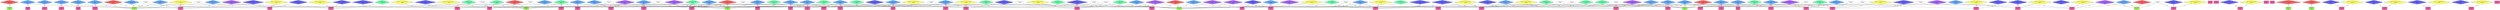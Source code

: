 graph "graphics"{
0 [label="*professor\nperson40\n>0<", shape=box,style=filled,fillcolor="#aaff66"]
1 [label="*professor\nperson279\n>1<", shape=box,style=filled,fillcolor="#aaff66"]
2 [label="*professor\nperson394\n>2<", shape=box,style=filled,fillcolor="#aaff66"]
3 [label="*student\nperson38\n>3<", shape=box,style=filled,fillcolor="#ff66aa"]
4 [label="*student\nperson261\n>4<", shape=box,style=filled,fillcolor="#ff66aa"]
5 [label="*student\nperson149\n>5<", shape=box,style=filled,fillcolor="#ff66aa"]
6 [label="*student\nperson306\n>6<", shape=box,style=filled,fillcolor="#ff66aa"]
7 [label="*student\nperson410\n>7<", shape=box,style=filled,fillcolor="#ff66aa"]
8 [label="*student\nperson157\n>8<", shape=box,style=filled,fillcolor="#ff66aa"]
9 [label="*student\nperson200\n>9<", shape=box,style=filled,fillcolor="#ff66aa"]
10 [label="*student\nperson404\n>10<", shape=box,style=filled,fillcolor="#ff66aa"]
11 [label="*student\nperson122\n>11<", shape=box,style=filled,fillcolor="#ff66aa"]
12 [label="*student\nperson322\n>12<", shape=box,style=filled,fillcolor="#ff66aa"]
13 [label="*student\nperson131\n>13<", shape=box,style=filled,fillcolor="#ff66aa"]
14 [label="*student\nperson85\n>14<", shape=box,style=filled,fillcolor="#ff66aa"]
15 [label="*professor\nperson342\n>15<", shape=box,style=filled,fillcolor="#aaff66"]
16 [label="*professor\nperson111\n>16<", shape=box,style=filled,fillcolor="#aaff66"]
17 [label="*professor\nperson115\n>17<", shape=box,style=filled,fillcolor="#aaff66"]
18 [label="*professor\nperson351\n>18<", shape=box,style=filled,fillcolor="#aaff66"]
19 [label="*professor\nperson72\n>19<", shape=box,style=filled,fillcolor="#aaff66"]
20 [label="*professor\nperson393\n>20<", shape=box,style=filled,fillcolor="#aaff66"]
21 [label="*student\nperson241\n>21<", shape=box,style=filled,fillcolor="#ff66aa"]
22 [label="*student\nperson217\n>22<", shape=box,style=filled,fillcolor="#ff66aa"]
23 [label="*student\nperson270\n>23<", shape=box,style=filled,fillcolor="#ff66aa"]
24 [label="*student\nperson206\n>24<", shape=box,style=filled,fillcolor="#ff66aa"]
25 [label="*student\nperson81\n>25<", shape=box,style=filled,fillcolor="#ff66aa"]
26 [label="*student\nperson228\n>26<", shape=box,style=filled,fillcolor="#ff66aa"]
27 [label="*student\nperson51\n>27<", shape=box,style=filled,fillcolor="#ff66aa"]
28 [label="*student\nperson41\n>28<", shape=box,style=filled,fillcolor="#ff66aa"]
29 [label="*student\nperson163\n>29<", shape=box,style=filled,fillcolor="#ff66aa"]
30 [label="*student\nperson435\n>30<", shape=box,style=filled,fillcolor="#ff66aa"]
31 [label="*student\nperson363\n>31<", shape=box,style=filled,fillcolor="#ff66aa"]
32 [label="*student\nperson427\n>32<", shape=box,style=filled,fillcolor="#ff66aa"]
33 [label="*student\nperson142\n>33<", shape=box,style=filled,fillcolor="#ff66aa"]
34 [label="*student\nperson431\n>34<", shape=box,style=filled,fillcolor="#ff66aa"]
35 [label="*student\nperson283\n>35<", shape=box,style=filled,fillcolor="#ff66aa"]
36 [label="*student\nperson300\n>36<", shape=box,style=filled,fillcolor="#ff66aa"]
37 [label="*student\nperson113\n>37<", shape=box,style=filled,fillcolor="#ff66aa"]
38 [label="*student\nperson296\n>38<", shape=box,style=filled,fillcolor="#ff66aa"]
39 [label="*student\nperson36\n>39<", shape=box,style=filled,fillcolor="#ff66aa"]
40 [label="*student\nperson328\n>40<", shape=box,style=filled,fillcolor="#ff66aa"]
41 [label="*student\nperson31\n>41<", shape=box,style=filled,fillcolor="#ff66aa"]
42 [label="*student\nperson61\n>42<", shape=box,style=filled,fillcolor="#ff66aa"]
43 [label="*student\nperson119\n>43<", shape=box,style=filled,fillcolor="#ff66aa"]
44 [label="*student\nperson3\n>44<", shape=box,style=filled,fillcolor="#ff66aa"]
45 [label="*student\nperson317\n>45<", shape=box,style=filled,fillcolor="#ff66aa"]
46 [label="*student\nperson230\n>46<", shape=box,style=filled,fillcolor="#ff66aa"]
47 [label="*student\nperson258\n>47<", shape=box,style=filled,fillcolor="#ff66aa"]
48 [label="*student\nperson188\n>48<", shape=box,style=filled,fillcolor="#ff66aa"]
49 [label="*student\nperson327\n>49<", shape=box,style=filled,fillcolor="#ff66aa"]
50 [label="*student\nperson140\n>50<", shape=box,style=filled,fillcolor="#ff66aa"]
51 [label="*student\nperson321\n>51<", shape=box,style=filled,fillcolor="#ff66aa"]
52 [label="*student\nperson428\n>52<", shape=box,style=filled,fillcolor="#ff66aa"]
53 [label="*student\nperson158\n>53<", shape=box,style=filled,fillcolor="#ff66aa"]
54 [label="*student\nperson102\n>54<", shape=box,style=filled,fillcolor="#ff66aa"]
55 [label="*student\nperson90\n>55<", shape=box,style=filled,fillcolor="#ff66aa"]
56 [label="*student\nperson214\n>56<", shape=box,style=filled,fillcolor="#ff66aa"]
57 [label="*student\nperson146\n>57<", shape=box,style=filled,fillcolor="#ff66aa"]
58 [label="*student\nperson88\n>58<", shape=box,style=filled,fillcolor="#ff66aa"]
59 [label="*student\nperson178\n>59<", shape=box,style=filled,fillcolor="#ff66aa"]
60 [label="*student\nperson195\n>60<", shape=box,style=filled,fillcolor="#ff66aa"]
61 [label="*on_same_paper\n>61<", shape=diamond,style=filled,fillcolor="#66ffaa"]
62 [label="*on_same_paper\n>62<", shape=diamond,style=filled,fillcolor="#66ffaa"]
63 [label="*on_same_paper\n>63<", shape=diamond,style=filled,fillcolor="#66ffaa"]
64 [label="*on_same_paper\n>64<", shape=diamond,style=filled,fillcolor="#66ffaa"]
65 [label="*on_same_paper\n>65<", shape=diamond,style=filled,fillcolor="#66ffaa"]
66 [label="*on_same_paper\n>66<", shape=diamond,style=filled,fillcolor="#66ffaa"]
67 [label="*on_same_paper\n>67<", shape=diamond,style=filled,fillcolor="#66ffaa"]
68 [label="*on_same_paper\n>68<", shape=diamond,style=filled,fillcolor="#66ffaa"]
69 [label="*on_same_paper\n>69<", shape=diamond,style=filled,fillcolor="#66ffaa"]
70 [label="*on_same_paper\n>70<", shape=diamond,style=filled,fillcolor="#66ffaa"]
71 [label="*on_same_paper\n>71<", shape=diamond,style=filled,fillcolor="#66ffaa"]
72 [label="*on_same_paper\n>72<", shape=diamond,style=filled,fillcolor="#66ffaa"]
73 [label="*on_same_paper\n>73<", shape=diamond,style=filled,fillcolor="#66ffaa"]
74 [label="*on_same_paper\n>74<", shape=diamond,style=filled,fillcolor="#66ffaa"]
75 [label="*on_same_paper\n>75<", shape=diamond,style=filled,fillcolor="#66ffaa"]
76 [label="*on_same_paper\n>76<", shape=diamond,style=filled,fillcolor="#66ffaa"]
77 [label="*on_same_paper\n>77<", shape=diamond,style=filled,fillcolor="#66ffaa"]
78 [label="*on_same_paper\n>78<", shape=diamond,style=filled,fillcolor="#66ffaa"]
79 [label="*on_same_500_course\n>79<", shape=diamond,style=filled,fillcolor="#aa66ff"]
80 [label="*on_same_500_course\n>80<", shape=diamond,style=filled,fillcolor="#aa66ff"]
81 [label="*on_same_500_course\n>81<", shape=diamond,style=filled,fillcolor="#aa66ff"]
82 [label="*on_same_500_course\n>82<", shape=diamond,style=filled,fillcolor="#aa66ff"]
83 [label="*on_same_500_course\n>83<", shape=diamond,style=filled,fillcolor="#aa66ff"]
84 [label="*on_same_500_course\n>84<", shape=diamond,style=filled,fillcolor="#aa66ff"]
85 [label="*on_same_500_course\n>85<", shape=diamond,style=filled,fillcolor="#aa66ff"]
86 [label="*on_same_500_course\n>86<", shape=diamond,style=filled,fillcolor="#aa66ff"]
87 [label="*on_same_500_course\n>87<", shape=diamond,style=filled,fillcolor="#aa66ff"]
88 [label="*on_same_500_course\n>88<", shape=diamond,style=filled,fillcolor="#aa66ff"]
89 [label="*on_same_500_course\n>89<", shape=diamond,style=filled,fillcolor="#aa66ff"]
90 [label="*on_same_course\n>90<", shape=diamond,style=filled,fillcolor="#66aaff"]
91 [label="*on_same_course\n>91<", shape=diamond,style=filled,fillcolor="#66aaff"]
92 [label="*on_same_course\n>92<", shape=diamond,style=filled,fillcolor="#66aaff"]
93 [label="*on_same_course\n>93<", shape=diamond,style=filled,fillcolor="#66aaff"]
94 [label="*on_same_course\n>94<", shape=diamond,style=filled,fillcolor="#66aaff"]
95 [label="*on_same_course\n>95<", shape=diamond,style=filled,fillcolor="#66aaff"]
96 [label="*on_same_course\n>96<", shape=diamond,style=filled,fillcolor="#66aaff"]
97 [label="*on_same_course\n>97<", shape=diamond,style=filled,fillcolor="#66aaff"]
98 [label="*on_same_course\n>98<", shape=diamond,style=filled,fillcolor="#66aaff"]
99 [label="*on_same_course\n>99<", shape=diamond,style=filled,fillcolor="#66aaff"]
100 [label="*on_same_course\n>100<", shape=diamond,style=filled,fillcolor="#66aaff"]
101 [label="*on_same_course\n>101<", shape=diamond,style=filled,fillcolor="#66aaff"]
102 [label="*on_same_course\n>102<", shape=diamond,style=filled,fillcolor="#66aaff"]
103 [label="*on_same_course\n>103<", shape=diamond,style=filled,fillcolor="#66aaff"]
104 [label="*on_same_course\n>104<", shape=diamond,style=filled,fillcolor="#66aaff"]
105 [label="*on_same_course\n>105<", shape=diamond,style=filled,fillcolor="#66aaff"]
106 [label="*on_same_course\n>106<", shape=diamond,style=filled,fillcolor="#66aaff"]
107 [label="*on_same_course\n>107<", shape=diamond,style=filled,fillcolor="#66aaff"]
108 [label="*on_same_course\n>108<", shape=diamond,style=filled,fillcolor="#66aaff"]
109 [label="*on_same_course\n>109<", shape=diamond,style=filled,fillcolor="#66aaff"]
110 [label="*on_same_course\n>110<", shape=diamond,style=filled,fillcolor="#66aaff"]
111 [label="*on_same_course\n>111<", shape=diamond,style=filled,fillcolor="#66aaff"]
112 [label="*on_same_course\n>112<", shape=diamond,style=filled,fillcolor="#66aaff"]
113 [label="*on_same_course\n>113<", shape=diamond,style=filled,fillcolor="#66aaff"]
114 [label="*on_same_course\n>114<", shape=diamond,style=filled,fillcolor="#66aaff"]
115 [label="*on_same_course\n>115<", shape=diamond,style=filled,fillcolor="#66aaff"]
116 [label="*on_same_course\n>116<", shape=diamond,style=filled,fillcolor="#66aaff"]
117 [label="*on_same_course\n>117<", shape=diamond,style=filled,fillcolor="#66aaff"]
118 [label="*on_same_course\n>118<", shape=diamond,style=filled,fillcolor="#66aaff"]
119 [label="*on_same_course\n>119<", shape=diamond,style=filled,fillcolor="#66aaff"]
120 [label="*on_same_course\n>120<", shape=diamond,style=filled,fillcolor="#66aaff"]
121 [label="*on_same_course\n>121<", shape=diamond,style=filled,fillcolor="#66aaff"]
122 [label="*on_same_course\n>122<", shape=diamond,style=filled,fillcolor="#66aaff"]
123 [label="has_position(faculty)\n>123<", shape=diamond,style=filled,fillcolor="#ff6666"]
124 [label="has_position(faculty)\n>124<", shape=diamond,style=filled,fillcolor="#ff6666"]
125 [label="has_position(faculty_adjunct)\n>125<", shape=diamond,style=filled,fillcolor="#ff6666"]
126 [label="has_position(faculty)\n>126<", shape=diamond,style=filled,fillcolor="#ff6666"]
127 [label="has_position(faculty)\n>127<", shape=diamond,style=filled,fillcolor="#ff6666"]
128 [label="has_position(faculty)\n>128<", shape=diamond,style=filled,fillcolor="#ff6666"]
129 [label="has_position(faculty)\n>129<", shape=diamond,style=filled,fillcolor="#ff6666"]
130 [label="has_position(faculty)\n>130<", shape=diamond,style=filled,fillcolor="#ff6666"]
131 [label="has_position(faculty)\n>131<", shape=diamond,style=filled,fillcolor="#ff6666"]
132 [label="advised_by\n>132<", shape=diamond,style=dashed,fillcolor="#66ff66"]
133 [label="advised_by\n>133<", shape=diamond,style=dashed,fillcolor="#66ff66"]
134 [label="advised_by\n>134<", shape=diamond,style=dashed,fillcolor="#66ff66"]
135 [label="advised_by\n>135<", shape=diamond,style=dashed,fillcolor="#66ff66"]
136 [label="advised_by\n>136<", shape=diamond,style=dashed,fillcolor="#66ff66"]
137 [label="advised_by\n>137<", shape=diamond,style=dashed,fillcolor="#66ff66"]
138 [label="advised_by\n>138<", shape=diamond,style=dashed,fillcolor="#66ff66"]
139 [label="advised_by\n>139<", shape=diamond,style=dashed,fillcolor="#66ff66"]
140 [label="advised_by\n>140<", shape=diamond,style=dashed,fillcolor="#66ff66"]
141 [label="advised_by\n>141<", shape=diamond,style=dashed,fillcolor="#66ff66"]
142 [label="advised_by\n>142<", shape=diamond,style=dashed,fillcolor="#66ff66"]
143 [label="advised_by\n>143<", shape=diamond,style=dashed,fillcolor="#66ff66"]
144 [label="advised_by\n>144<", shape=diamond,style=dashed,fillcolor="#66ff66"]
145 [label="advised_by\n>145<", shape=diamond,style=dashed,fillcolor="#66ff66"]
146 [label="advised_by\n>146<", shape=diamond,style=dashed,fillcolor="#66ff66"]
147 [label="advised_by\n>147<", shape=diamond,style=dashed,fillcolor="#66ff66"]
148 [label="advised_by\n>148<", shape=diamond,style=dashed,fillcolor="#66ff66"]
149 [label="advised_by\n>149<", shape=diamond,style=dashed,fillcolor="#66ff66"]
150 [label="advised_by\n>150<", shape=diamond,style=dashed,fillcolor="#66ff66"]
151 [label="advised_by\n>151<", shape=diamond,style=dashed,fillcolor="#66ff66"]
152 [label="in_phase(post_quals)\n>152<", shape=diamond,style=filled,fillcolor="#6666ff"]
153 [label="in_phase(post_generals)\n>153<", shape=diamond,style=filled,fillcolor="#6666ff"]
154 [label="in_phase(pre_quals)\n>154<", shape=diamond,style=filled,fillcolor="#6666ff"]
155 [label="in_phase(post_generals)\n>155<", shape=diamond,style=filled,fillcolor="#6666ff"]
156 [label="in_phase(post_generals)\n>156<", shape=diamond,style=filled,fillcolor="#6666ff"]
157 [label="in_phase(post_quals)\n>157<", shape=diamond,style=filled,fillcolor="#6666ff"]
158 [label="in_phase(post_quals)\n>158<", shape=diamond,style=filled,fillcolor="#6666ff"]
159 [label="in_phase(pre_quals)\n>159<", shape=diamond,style=filled,fillcolor="#6666ff"]
160 [label="in_phase(post_quals)\n>160<", shape=diamond,style=filled,fillcolor="#6666ff"]
161 [label="in_phase(post_quals)\n>161<", shape=diamond,style=filled,fillcolor="#6666ff"]
162 [label="in_phase(post_quals)\n>162<", shape=diamond,style=filled,fillcolor="#6666ff"]
163 [label="in_phase(post_generals)\n>163<", shape=diamond,style=filled,fillcolor="#6666ff"]
164 [label="in_phase(pre_quals)\n>164<", shape=diamond,style=filled,fillcolor="#6666ff"]
165 [label="in_phase(post_quals)\n>165<", shape=diamond,style=filled,fillcolor="#6666ff"]
166 [label="in_phase(post_generals)\n>166<", shape=diamond,style=filled,fillcolor="#6666ff"]
167 [label="in_phase(pre_quals)\n>167<", shape=diamond,style=filled,fillcolor="#6666ff"]
168 [label="in_phase(pre_quals)\n>168<", shape=diamond,style=filled,fillcolor="#6666ff"]
169 [label="in_phase(post_quals)\n>169<", shape=diamond,style=filled,fillcolor="#6666ff"]
170 [label="in_phase(post_generals)\n>170<", shape=diamond,style=filled,fillcolor="#6666ff"]
171 [label="in_phase(post_quals)\n>171<", shape=diamond,style=filled,fillcolor="#6666ff"]
172 [label="in_phase(post_quals)\n>172<", shape=diamond,style=filled,fillcolor="#6666ff"]
173 [label="in_phase(post_generals)\n>173<", shape=diamond,style=filled,fillcolor="#6666ff"]
174 [label="years_in_program(year_3)\n>174<", shape=diamond,style=filled,fillcolor="#ffff66"]
175 [label="years_in_program(year_5)\n>175<", shape=diamond,style=filled,fillcolor="#ffff66"]
176 [label="years_in_program(year_1)\n>176<", shape=diamond,style=filled,fillcolor="#ffff66"]
177 [label="years_in_program(year_6)\n>177<", shape=diamond,style=filled,fillcolor="#ffff66"]
178 [label="years_in_program(year_6)\n>178<", shape=diamond,style=filled,fillcolor="#ffff66"]
179 [label="years_in_program(year_4)\n>179<", shape=diamond,style=filled,fillcolor="#ffff66"]
180 [label="years_in_program(year_3)\n>180<", shape=diamond,style=filled,fillcolor="#ffff66"]
181 [label="years_in_program(year_2)\n>181<", shape=diamond,style=filled,fillcolor="#ffff66"]
182 [label="years_in_program(year_5)\n>182<", shape=diamond,style=filled,fillcolor="#ffff66"]
183 [label="years_in_program(year_4)\n>183<", shape=diamond,style=filled,fillcolor="#ffff66"]
184 [label="years_in_program(year_4)\n>184<", shape=diamond,style=filled,fillcolor="#ffff66"]
185 [label="years_in_program(year_4)\n>185<", shape=diamond,style=filled,fillcolor="#ffff66"]
186 [label="years_in_program(year_3)\n>186<", shape=diamond,style=filled,fillcolor="#ffff66"]
187 [label="years_in_program(year_4)\n>187<", shape=diamond,style=filled,fillcolor="#ffff66"]
188 [label="years_in_program(year_9)\n>188<", shape=diamond,style=filled,fillcolor="#ffff66"]
189 [label="years_in_program(year_2)\n>189<", shape=diamond,style=filled,fillcolor="#ffff66"]
190 [label="years_in_program(year_1)\n>190<", shape=diamond,style=filled,fillcolor="#ffff66"]
191 [label="years_in_program(year_5)\n>191<", shape=diamond,style=filled,fillcolor="#ffff66"]
192 [label="years_in_program(year_8)\n>192<", shape=diamond,style=filled,fillcolor="#ffff66"]
193 [label="years_in_program(year_4)\n>193<", shape=diamond,style=filled,fillcolor="#ffff66"]
194 [label="years_in_program(year_4)\n>194<", shape=diamond,style=filled,fillcolor="#ffff66"]
195 [label="years_in_program(year_4)\n>195<", shape=diamond,style=filled,fillcolor="#ffff66"]
61 -- 36 [label="p1 "]
61 -- 20 [label="p0 "]
62 -- 36 [label="p1 "]
62 -- 15 [label="p0 "]
63 -- 33 [label="p1 "]
63 -- 20 [label="p0 "]
64 -- 33 [label="p1 "]
64 -- 15 [label="p0 "]
65 -- 25 [label="p1 "]
65 -- 20 [label="p0 "]
66 -- 25 [label="p1 "]
66 -- 15 [label="p0 "]
67 -- 24 [label="p1 "]
67 -- 19 [label="p0 "]
68 -- 24 [label="p1 "]
68 -- 15 [label="p0 "]
69 -- 22 [label="p1 "]
69 -- 19 [label="p0 "]
70 -- 22 [label="p1 "]
70 -- 15 [label="p0 "]
71 -- 21 [label="p1 "]
71 -- 20 [label="p0 "]
72 -- 21 [label="p1 "]
72 -- 15 [label="p0 "]
73 -- 12 [label="p1 "]
73 -- 19 [label="p0 "]
74 -- 12 [label="p1 "]
74 -- 15 [label="p0 "]
75 -- 10 [label="p1 "]
75 -- 19 [label="p0 "]
76 -- 7 [label="p1 "]
76 -- 20 [label="p0 "]
77 -- 7 [label="p1 "]
77 -- 15 [label="p0 "]
78 -- 6 [label="p1 "]
78 -- 20 [label="p0 "]
79 -- 43 [label="p1 "]
79 -- 19 [label="p0 "]
80 -- 8 [label="p1 "]
80 -- 19 [label="p0 "]
81 -- 54 [label="p1 "]
81 -- 18 [label="p0 "]
82 -- 49 [label="p1 "]
82 -- 18 [label="p0 "]
83 -- 60 [label="p1 "]
83 -- 15 [label="p0 "]
84 -- 52 [label="p1 "]
84 -- 15 [label="p0 "]
85 -- 34 [label="p1 "]
85 -- 15 [label="p0 "]
86 -- 27 [label="p1 "]
86 -- 15 [label="p0 "]
87 -- 22 [label="p1 "]
87 -- 15 [label="p0 "]
88 -- 21 [label="p1 "]
88 -- 2 [label="p0 "]
89 -- 34 [label="p1 "]
89 -- 1 [label="p0 "]
90 -- 53 [label="p1 "]
90 -- 19 [label="p0 "]
91 -- 52 [label="p1 "]
91 -- 19 [label="p0 "]
92 -- 51 [label="p1 "]
92 -- 19 [label="p0 "]
93 -- 47 [label="p1 "]
93 -- 19 [label="p0 "]
94 -- 46 [label="p1 "]
94 -- 19 [label="p0 "]
95 -- 44 [label="p1 "]
95 -- 19 [label="p0 "]
96 -- 43 [label="p1 "]
96 -- 19 [label="p0 "]
97 -- 8 [label="p1 "]
97 -- 19 [label="p0 "]
98 -- 59 [label="p1 "]
98 -- 18 [label="p0 "]
99 -- 54 [label="p1 "]
99 -- 18 [label="p0 "]
100 -- 50 [label="p1 "]
100 -- 18 [label="p0 "]
101 -- 49 [label="p1 "]
101 -- 18 [label="p0 "]
102 -- 45 [label="p1 "]
102 -- 18 [label="p0 "]
103 -- 42 [label="p1 "]
103 -- 18 [label="p0 "]
104 -- 41 [label="p1 "]
104 -- 18 [label="p0 "]
105 -- 39 [label="p1 "]
105 -- 18 [label="p0 "]
106 -- 38 [label="p1 "]
106 -- 18 [label="p0 "]
107 -- 26 [label="p1 "]
107 -- 18 [label="p0 "]
108 -- 60 [label="p1 "]
108 -- 15 [label="p0 "]
109 -- 52 [label="p1 "]
109 -- 15 [label="p0 "]
110 -- 34 [label="p1 "]
110 -- 15 [label="p0 "]
111 -- 27 [label="p1 "]
111 -- 15 [label="p0 "]
112 -- 22 [label="p1 "]
112 -- 15 [label="p0 "]
113 -- 58 [label="p1 "]
113 -- 2 [label="p0 "]
114 -- 57 [label="p1 "]
114 -- 2 [label="p0 "]
115 -- 56 [label="p1 "]
115 -- 2 [label="p0 "]
116 -- 55 [label="p1 "]
116 -- 2 [label="p0 "]
117 -- 48 [label="p1 "]
117 -- 2 [label="p0 "]
118 -- 37 [label="p1 "]
118 -- 2 [label="p0 "]
119 -- 28 [label="p1 "]
119 -- 2 [label="p0 "]
120 -- 26 [label="p1 "]
120 -- 2 [label="p0 "]
121 -- 21 [label="p1 "]
121 -- 2 [label="p0 "]
122 -- 34 [label="p1 "]
122 -- 1 [label="p0 "]
123 -- 0 [label="p1 "]
124 -- 15 [label="p1 "]
125 -- 16 [label="p1 "]
126 -- 17 [label="p1 "]
127 -- 18 [label="p1 "]
128 -- 19 [label="p1 "]
129 -- 20 [label="p1 "]
130 -- 2 [label="p1 "]
131 -- 1 [label="p1 "]
132 -- 22 [label="p1 "]
132 -- 15 [label="p0 "]
133 -- 22 [label="p1 "]
133 -- 19 [label="p0 "]
134 -- 24 [label="p1 "]
134 -- 15 [label="p0 "]
135 -- 24 [label="p1 "]
135 -- 19 [label="p0 "]
136 -- 25 [label="p1 "]
136 -- 15 [label="p0 "]
137 -- 25 [label="p1 "]
137 -- 20 [label="p0 "]
138 -- 11 [label="p1 "]
138 -- 19 [label="p0 "]
139 -- 26 [label="p1 "]
139 -- 15 [label="p0 "]
140 -- 26 [label="p1 "]
140 -- 20 [label="p0 "]
141 -- 26 [label="p1 "]
141 -- 2 [label="p0 "]
142 -- 28 [label="p1 "]
142 -- 2 [label="p0 "]
143 -- 29 [label="p1 "]
143 -- 20 [label="p0 "]
144 -- 30 [label="p1 "]
144 -- 1 [label="p0 "]
145 -- 10 [label="p1 "]
145 -- 19 [label="p0 "]
146 -- 33 [label="p1 "]
146 -- 15 [label="p0 "]
147 -- 36 [label="p1 "]
147 -- 15 [label="p0 "]
148 -- 9 [label="p1 "]
148 -- 19 [label="p0 "]
149 -- 8 [label="p1 "]
149 -- 19 [label="p0 "]
150 -- 37 [label="p1 "]
150 -- 2 [label="p0 "]
151 -- 37 [label="p1 "]
151 -- 15 [label="p0 "]
152 -- 21 [label="p1 "]
153 -- 22 [label="p1 "]
154 -- 23 [label="p1 "]
155 -- 24 [label="p1 "]
156 -- 25 [label="p1 "]
157 -- 11 [label="p1 "]
158 -- 26 [label="p1 "]
159 -- 27 [label="p1 "]
160 -- 28 [label="p1 "]
161 -- 29 [label="p1 "]
162 -- 30 [label="p1 "]
163 -- 10 [label="p1 "]
164 -- 31 [label="p1 "]
165 -- 32 [label="p1 "]
166 -- 33 [label="p1 "]
167 -- 34 [label="p1 "]
168 -- 35 [label="p1 "]
169 -- 5 [label="p1 "]
170 -- 36 [label="p1 "]
171 -- 9 [label="p1 "]
172 -- 8 [label="p1 "]
173 -- 37 [label="p1 "]
174 -- 21 [label="p1 "]
175 -- 22 [label="p1 "]
176 -- 23 [label="p1 "]
177 -- 24 [label="p1 "]
178 -- 25 [label="p1 "]
179 -- 11 [label="p1 "]
180 -- 26 [label="p1 "]
181 -- 27 [label="p1 "]
182 -- 28 [label="p1 "]
183 -- 29 [label="p1 "]
184 -- 30 [label="p1 "]
185 -- 10 [label="p1 "]
186 -- 31 [label="p1 "]
187 -- 32 [label="p1 "]
188 -- 33 [label="p1 "]
189 -- 34 [label="p1 "]
190 -- 35 [label="p1 "]
191 -- 5 [label="p1 "]
192 -- 36 [label="p1 "]
193 -- 9 [label="p1 "]
194 -- 8 [label="p1 "]
195 -- 37 [label="p1 "]
}
